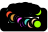 <?xml version="1.0"?>
<!DOCTYPE ipe SYSTEM "ipe.dtd">
<ipe version="70218">
<ipestyle name="alpha-values">
<opacity name="255" value="1"/>
</ipestyle>
<ipestyle name="paper-size">
<layout paper="1000 1000" origin="0 0" frame="1000 1000"/>
</ipestyle>
<ipestyle name="marks">
<symbol name="mark/disk(sx)" transformations="translations">
<path fill="sym-stroke">
0.6 0 0 0.6 0 0 e
</path>
</symbol>
<symbol name="mark/fdisk(sfx)" transformations="translations">
<group>
<path fill="sym-fill">
0.5 0 0 0.5 0 0 e
</path>
<path fill="sym-stroke" fillrule="eofill">
0.6 0 0 0.6 0 0 e
0.4 0 0 0.4 0 0 e
</path>
</group>
</symbol>
</ipestyle>
<page>
<layer name="alpha"/>
<path layer="alpha" stroke="0" pen="3" opacity="255" stroke-opacity="opaque">
-1.00919 4.73086 m
12.9908 4.73086 l
12.9908 10.2208 l
-1.00919 10.2208 l
-1.00919 4.73086 l
h
</path>
<path stroke="0" pen="3" opacity="255" stroke-opacity="opaque">
6.60955 12.0208 m
6.60955 12.5208 l
</path>
<path stroke="0" pen="3" opacity="255" stroke-opacity="opaque">
6.60955 12.0208 m
6.60955 12.5208 l
</path>
<path stroke="0" pen="3" opacity="255" stroke-opacity="opaque">
6.60955 12.0208 m
6.60955 12.5208 l
</path>
<path stroke="0" pen="3" opacity="255" stroke-opacity="opaque">
10.2089 10.5208 m
9.50296 10.5208 l
</path>
<path stroke="0" pen="3" opacity="255" stroke-opacity="opaque">
10.2089 10.2208 m
10.2089 10.5208 l
</path>
<path stroke="0" pen="3" opacity="255" stroke-opacity="opaque">
9.50296 10.2208 m
9.50296 10.5208 l
</path>
<path stroke="0" pen="3" opacity="255" stroke-opacity="opaque">
6.60955 12.0208 m
6.60955 12.5208 l
</path>
<path stroke="0" pen="3" opacity="255" stroke-opacity="opaque">
8.64807 10.8208 m
9.85595 10.8208 l
</path>
<path stroke="0" pen="3" opacity="255" stroke-opacity="opaque">
8.64807 10.2208 m
8.64807 10.8208 l
</path>
<path stroke="0" pen="3" opacity="255" stroke-opacity="opaque">
9.85595 10.5208 m
9.85595 10.8208 l
</path>
<path stroke="0" pen="3" opacity="255" stroke-opacity="opaque">
6.60955 12.0208 m
6.60955 12.5208 l
</path>
<path stroke="0" pen="3" opacity="255" stroke-opacity="opaque">
6.60955 12.0208 m
6.60955 12.5208 l
</path>
<path stroke="0" pen="3" opacity="255" stroke-opacity="opaque">
9.25201 11.1208 m
11.1286 11.1208 l
</path>
<path stroke="0" pen="3" opacity="255" stroke-opacity="opaque">
9.25201 10.8208 m
9.25201 11.1208 l
</path>
<path stroke="0" pen="3" opacity="255" stroke-opacity="opaque">
11.1286 10.2208 m
11.1286 11.1208 l
</path>
<path stroke="0" pen="3" opacity="255" stroke-opacity="opaque">
6.60955 12.0208 m
6.60955 12.5208 l
</path>
<path stroke="0" pen="3" opacity="255" stroke-opacity="opaque">
6.60955 12.0208 m
6.60955 12.5208 l
</path>
<path stroke="0" pen="3" opacity="255" stroke-opacity="opaque">
10.1903 11.4208 m
7.67449 11.4208 l
</path>
<path stroke="0" pen="3" opacity="255" stroke-opacity="opaque">
10.1903 11.1208 m
10.1903 11.4208 l
</path>
<path stroke="0" pen="3" opacity="255" stroke-opacity="opaque">
7.67449 10.2208 m
7.67449 11.4208 l
</path>
<path stroke="0" pen="3" opacity="255" stroke-opacity="opaque">
6.60955 12.0208 m
6.60955 12.5208 l
</path>
<path stroke="0" pen="3" opacity="255" stroke-opacity="opaque">
6.60955 12.0208 m
6.60955 12.5208 l
</path>
<path stroke="0" pen="3" opacity="255" stroke-opacity="opaque">
6.60955 12.0208 m
6.60955 12.5208 l
</path>
<path stroke="0" pen="3" opacity="255" stroke-opacity="opaque">
6.60955 12.0208 m
6.60955 12.5208 l
</path>
<path stroke="0" pen="3" opacity="255" stroke-opacity="opaque">
5.06459 10.5208 m
4.43332 10.5208 l
</path>
<path stroke="0" pen="3" opacity="255" stroke-opacity="opaque">
5.06459 10.2208 m
5.06459 10.5208 l
</path>
<path stroke="0" pen="3" opacity="255" stroke-opacity="opaque">
4.43332 10.2208 m
4.43332 10.5208 l
</path>
<path stroke="0" pen="3" opacity="255" stroke-opacity="opaque">
6.60955 12.0208 m
6.60955 12.5208 l
</path>
<path stroke="0" pen="3" opacity="255" stroke-opacity="opaque">
3.76416 10.8208 m
4.74896 10.8208 l
</path>
<path stroke="0" pen="3" opacity="255" stroke-opacity="opaque">
3.76416 10.2208 m
3.76416 10.8208 l
</path>
<path stroke="0" pen="3" opacity="255" stroke-opacity="opaque">
4.74896 10.5208 m
4.74896 10.8208 l
</path>
<path stroke="0" pen="3" opacity="255" stroke-opacity="opaque">
6.60955 12.0208 m
6.60955 12.5208 l
</path>
<path stroke="0" pen="3" opacity="255" stroke-opacity="opaque">
6.60955 12.0208 m
6.60955 12.5208 l
</path>
<path stroke="0" pen="3" opacity="255" stroke-opacity="opaque">
6.60955 12.0208 m
6.60955 12.5208 l
</path>
<path stroke="0" pen="3" opacity="255" stroke-opacity="opaque">
6.60955 12.0208 m
6.60955 12.5208 l
</path>
<path stroke="0" pen="3" opacity="255" stroke-opacity="opaque">
2.73238 10.5208 m
2.06266 10.5208 l
</path>
<path stroke="0" pen="3" opacity="255" stroke-opacity="opaque">
2.73238 10.2208 m
2.73238 10.5208 l
</path>
<path stroke="0" pen="3" opacity="255" stroke-opacity="opaque">
2.06266 10.2208 m
2.06266 10.5208 l
</path>
<path stroke="0" pen="3" opacity="255" stroke-opacity="opaque">
6.60955 12.0208 m
6.60955 12.5208 l
</path>
<path stroke="0" pen="3" opacity="255" stroke-opacity="opaque">
1.40214 10.8208 m
2.39752 10.8208 l
</path>
<path stroke="0" pen="3" opacity="255" stroke-opacity="opaque">
1.40214 10.2208 m
1.40214 10.8208 l
</path>
<path stroke="0" pen="3" opacity="255" stroke-opacity="opaque">
2.39752 10.5208 m
2.39752 10.8208 l
</path>
<path stroke="0" pen="3" opacity="255" stroke-opacity="opaque">
6.60955 12.0208 m
6.60955 12.5208 l
</path>
<path stroke="0" pen="3" opacity="255" stroke-opacity="opaque">
4.25656 11.1208 m
1.89983 11.1208 l
</path>
<path stroke="0" pen="3" opacity="255" stroke-opacity="opaque">
4.25656 10.8208 m
4.25656 11.1208 l
</path>
<path stroke="0" pen="3" opacity="255" stroke-opacity="opaque">
1.89983 10.8208 m
1.89983 11.1208 l
</path>
<path stroke="0" pen="3" opacity="255" stroke-opacity="opaque">
6.60955 12.0208 m
6.60955 12.5208 l
</path>
<path stroke="0" pen="3" opacity="255" stroke-opacity="opaque">
6.60955 12.0208 m
6.60955 12.5208 l
</path>
<path stroke="0" pen="3" opacity="255" stroke-opacity="opaque">
3.0782 11.4208 m
1.00214 11.4208 l
</path>
<path stroke="0" pen="3" opacity="255" stroke-opacity="opaque">
3.0782 11.1208 m
3.0782 11.4208 l
</path>
<path stroke="0" pen="3" opacity="255" stroke-opacity="opaque">
1.00214 10.2208 m
1.00214 11.4208 l
</path>
<path stroke="0" pen="3" opacity="255" stroke-opacity="opaque">
6.60955 12.0208 m
6.60955 12.5208 l
</path>
<path stroke="0" pen="3" opacity="255" stroke-opacity="opaque">
6.60955 12.0208 m
6.60955 12.5208 l
</path>
<path stroke="0" pen="3" opacity="255" stroke-opacity="opaque">
6.60955 12.0208 m
6.60955 12.5208 l
</path>
<path stroke="0" pen="3" opacity="255" stroke-opacity="opaque">
6.60955 12.0208 m
6.60955 12.5208 l
</path>
<path stroke="0" pen="3" opacity="255" stroke-opacity="opaque">
6.42943 10.5208 m
5.77131 10.5208 l
</path>
<path stroke="0" pen="3" opacity="255" stroke-opacity="opaque">
6.42943 10.2208 m
6.42943 10.5208 l
</path>
<path stroke="0" pen="3" opacity="255" stroke-opacity="opaque">
5.77131 10.2208 m
5.77131 10.5208 l
</path>
<path stroke="0" pen="3" opacity="255" stroke-opacity="opaque">
6.60955 12.0208 m
6.60955 12.5208 l
</path>
<path stroke="0" pen="3" opacity="255" stroke-opacity="opaque">
6.96608 10.8208 m
6.10037 10.8208 l
</path>
<path stroke="0" pen="3" opacity="255" stroke-opacity="opaque">
6.96608 10.2208 m
6.96608 10.8208 l
</path>
<path stroke="0" pen="3" opacity="255" stroke-opacity="opaque">
6.10037 10.5208 m
6.10037 10.8208 l
</path>
<path stroke="0" pen="3" opacity="255" stroke-opacity="opaque">
6.60955 12.0208 m
6.60955 12.5208 l
</path>
<path stroke="0" pen="3" opacity="255" stroke-opacity="opaque">
2.04017 11.7208 m
6.53322 11.7208 l
</path>
<path stroke="0" pen="3" opacity="255" stroke-opacity="opaque">
2.04017 11.4208 m
2.04017 11.7208 l
</path>
<path stroke="0" pen="3" opacity="255" stroke-opacity="opaque">
6.53322 10.8208 m
6.53322 11.7208 l
</path>
<path stroke="0" pen="3" opacity="255" stroke-opacity="opaque">
6.60955 12.0208 m
6.60955 12.5208 l
</path>
<path stroke="0" pen="3" opacity="255" stroke-opacity="opaque">
8.93241 12.0208 m
4.2867 12.0208 l
</path>
<path stroke="0" pen="3" opacity="255" stroke-opacity="opaque">
8.93241 11.4208 m
8.93241 12.0208 l
</path>
<path stroke="0" pen="3" opacity="255" stroke-opacity="opaque">
4.2867 11.7208 m
4.2867 12.0208 l
</path>
<path stroke="0" pen="3" opacity="255" stroke-opacity="opaque">
6.60955 12.0208 m
6.60955 12.5208 l
</path>
<use name="mark/fdisk(sfx)" pos="8.64807 10.2208" size="normal" fill="1 0.658 0.611"/>
<use name="mark/fdisk(sfx)" pos="10.2089 10.2208" size="normal" fill="1 0.843 0.639"/>
<use name="mark/fdisk(sfx)" pos="9.50296 10.2208" size="normal" fill="1 0.972 0.556"/>
<use name="mark/fdisk(sfx)" pos="9.85595 10.5208" size="normal" fill="0"/>
<use name="mark/fdisk(sfx)" pos="9.25201 10.8208" size="normal" fill="0"/>
<use name="mark/fdisk(sfx)" pos="11.1286 10.2208" size="normal" fill="0.615 1 0.011"/>
<use name="mark/fdisk(sfx)" pos="10.1903 11.1208" size="normal" fill="0"/>
<use name="mark/fdisk(sfx)" pos="7.67449 10.2208" size="normal" fill="0.309 0.819 0.768"/>
<use name="mark/fdisk(sfx)" pos="8.93241 11.4208" size="normal" fill="0"/>
<use name="mark/fdisk(sfx)" pos="3.76416 10.2208" size="normal" fill="0.713 0.407 1"/>
<use name="mark/fdisk(sfx)" pos="5.06459 10.2208" size="normal" fill="1 0.349 1"/>
<use name="mark/fdisk(sfx)" pos="4.43332 10.2208" size="normal" fill="1 0.509 0.807"/>
<use name="mark/fdisk(sfx)" pos="4.74896 10.5208" size="normal" fill="0"/>
<use name="mark/fdisk(sfx)" pos="4.25656 10.8208" size="normal" fill="0"/>
<use name="mark/fdisk(sfx)" pos="1.40214 10.2208" size="normal" fill="1 0.325 0.18"/>
<use name="mark/fdisk(sfx)" pos="2.73238 10.2208" size="normal" fill="0.835 0.592 0.227"/>
<use name="mark/fdisk(sfx)" pos="2.06266 10.2208" size="normal" fill="0.733 0.705 0.333"/>
<use name="mark/fdisk(sfx)" pos="2.39752 10.5208" size="normal" fill="0"/>
<use name="mark/fdisk(sfx)" pos="1.89983 10.8208" size="normal" fill="0"/>
<use name="mark/fdisk(sfx)" pos="3.0782 11.1208" size="normal" fill="0"/>
<use name="mark/fdisk(sfx)" pos="1.00214 10.2208" size="normal" fill="0.325 0.658 0.498"/>
<use name="mark/fdisk(sfx)" pos="2.04017 11.4208" size="normal" fill="0"/>
<use name="mark/fdisk(sfx)" pos="6.96608 10.2208" size="normal" fill="0.254 0.45 0.643"/>
<use name="mark/fdisk(sfx)" pos="6.42943 10.2208" size="normal" fill="0.592 0.113 1"/>
<use name="mark/fdisk(sfx)" pos="5.77131 10.2208" size="normal" fill="0.796 0.211 0.764"/>
<use name="mark/fdisk(sfx)" pos="6.10037 10.5208" size="normal" fill="0"/>
<use name="mark/fdisk(sfx)" pos="6.53322 10.8208" size="normal" fill="0"/>
<use name="mark/fdisk(sfx)" pos="4.2867 11.7208" size="normal" fill="0"/>
<use name="mark/fdisk(sfx)" pos="6.60955 12.0208" size="normal" fill="0"/>
<use name="mark/fdisk(sfx)" pos="0.990807 9.22079" size="normal" fill="1 0.325 0.18"/>
<use name="mark/fdisk(sfx)" pos="2.04811 8.23717" size="normal" fill="0.733 0.705 0.333"/>
<use name="mark/fdisk(sfx)" pos="2.12361 7.4944" size="normal" fill="0.325 0.658 0.498"/>
<use name="mark/fdisk(sfx)" pos="2.49629 8.18341" size="normal" fill="0.835 0.592 0.227"/>
<use name="mark/fdisk(sfx)" pos="4.00109 7.78709" size="normal" fill="0.713 0.407 1"/>
<use name="mark/fdisk(sfx)" pos="4.50096 7.4851" size="normal" fill="1 0.509 0.807"/>
<use name="mark/fdisk(sfx)" pos="4.94642 6.9989" size="normal" fill="1 0.349 1"/>
<use name="mark/fdisk(sfx)" pos="5.83949 6.00536" size="normal" fill="0.796 0.211 0.764"/>
<use name="mark/fdisk(sfx)" pos="6.5132 6.54293" size="normal" fill="0.254 0.45 0.643"/>
<use name="mark/fdisk(sfx)" pos="6.81212 6.19532" size="normal" fill="0.592 0.113 1"/>
<use name="mark/fdisk(sfx)" pos="7.50795 6.52185" size="normal" fill="0.309 0.819 0.768"/>
<use name="mark/fdisk(sfx)" pos="8.69861 5.73086" size="normal" fill="1 0.658 0.611"/>
<use name="mark/fdisk(sfx)" pos="9.62183 6.34002" size="normal" fill="1 0.972 0.556"/>
<use name="mark/fdisk(sfx)" pos="10.0596 6.57671" size="normal" fill="1 0.843 0.639"/>
<use name="mark/fdisk(sfx)" pos="10.9908 5.82938" size="normal" fill="0.615 1 0.011"/>
</page>
</ipe>
